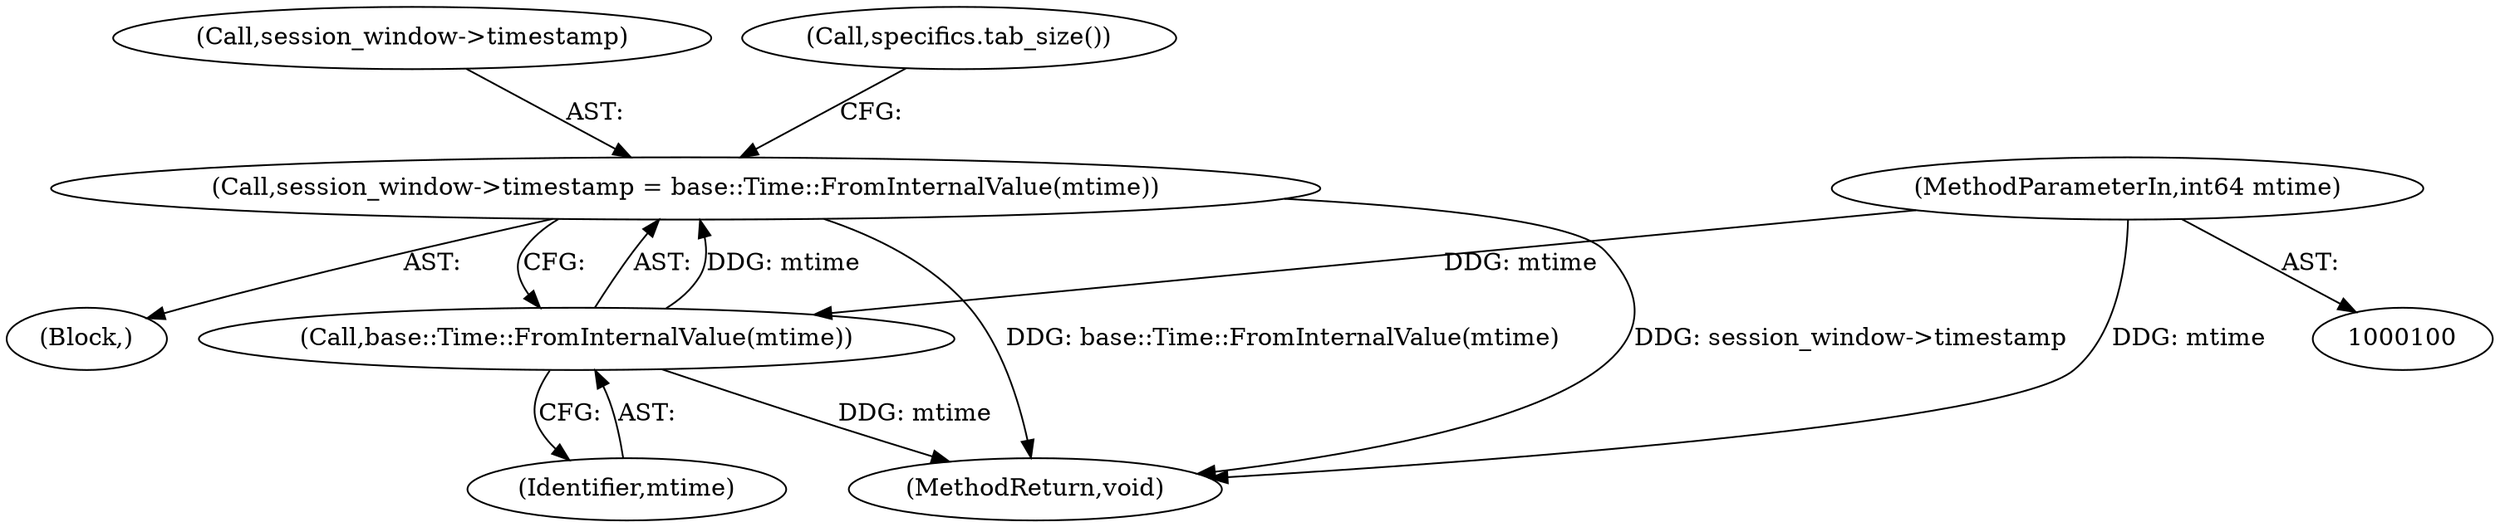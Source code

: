 digraph "0_Chrome_19190765882e272a6a2162c89acdb29110f7e3cf_10@pointer" {
"1000138" [label="(Call,session_window->timestamp = base::Time::FromInternalValue(mtime))"];
"1000142" [label="(Call,base::Time::FromInternalValue(mtime))"];
"1000103" [label="(MethodParameterIn,int64 mtime)"];
"1000142" [label="(Call,base::Time::FromInternalValue(mtime))"];
"1000106" [label="(Block,)"];
"1000139" [label="(Call,session_window->timestamp)"];
"1000138" [label="(Call,session_window->timestamp = base::Time::FromInternalValue(mtime))"];
"1000143" [label="(Identifier,mtime)"];
"1000103" [label="(MethodParameterIn,int64 mtime)"];
"1000145" [label="(Call,specifics.tab_size())"];
"1000172" [label="(MethodReturn,void)"];
"1000138" -> "1000106"  [label="AST: "];
"1000138" -> "1000142"  [label="CFG: "];
"1000139" -> "1000138"  [label="AST: "];
"1000142" -> "1000138"  [label="AST: "];
"1000145" -> "1000138"  [label="CFG: "];
"1000138" -> "1000172"  [label="DDG: base::Time::FromInternalValue(mtime)"];
"1000138" -> "1000172"  [label="DDG: session_window->timestamp"];
"1000142" -> "1000138"  [label="DDG: mtime"];
"1000142" -> "1000143"  [label="CFG: "];
"1000143" -> "1000142"  [label="AST: "];
"1000142" -> "1000172"  [label="DDG: mtime"];
"1000103" -> "1000142"  [label="DDG: mtime"];
"1000103" -> "1000100"  [label="AST: "];
"1000103" -> "1000172"  [label="DDG: mtime"];
}
